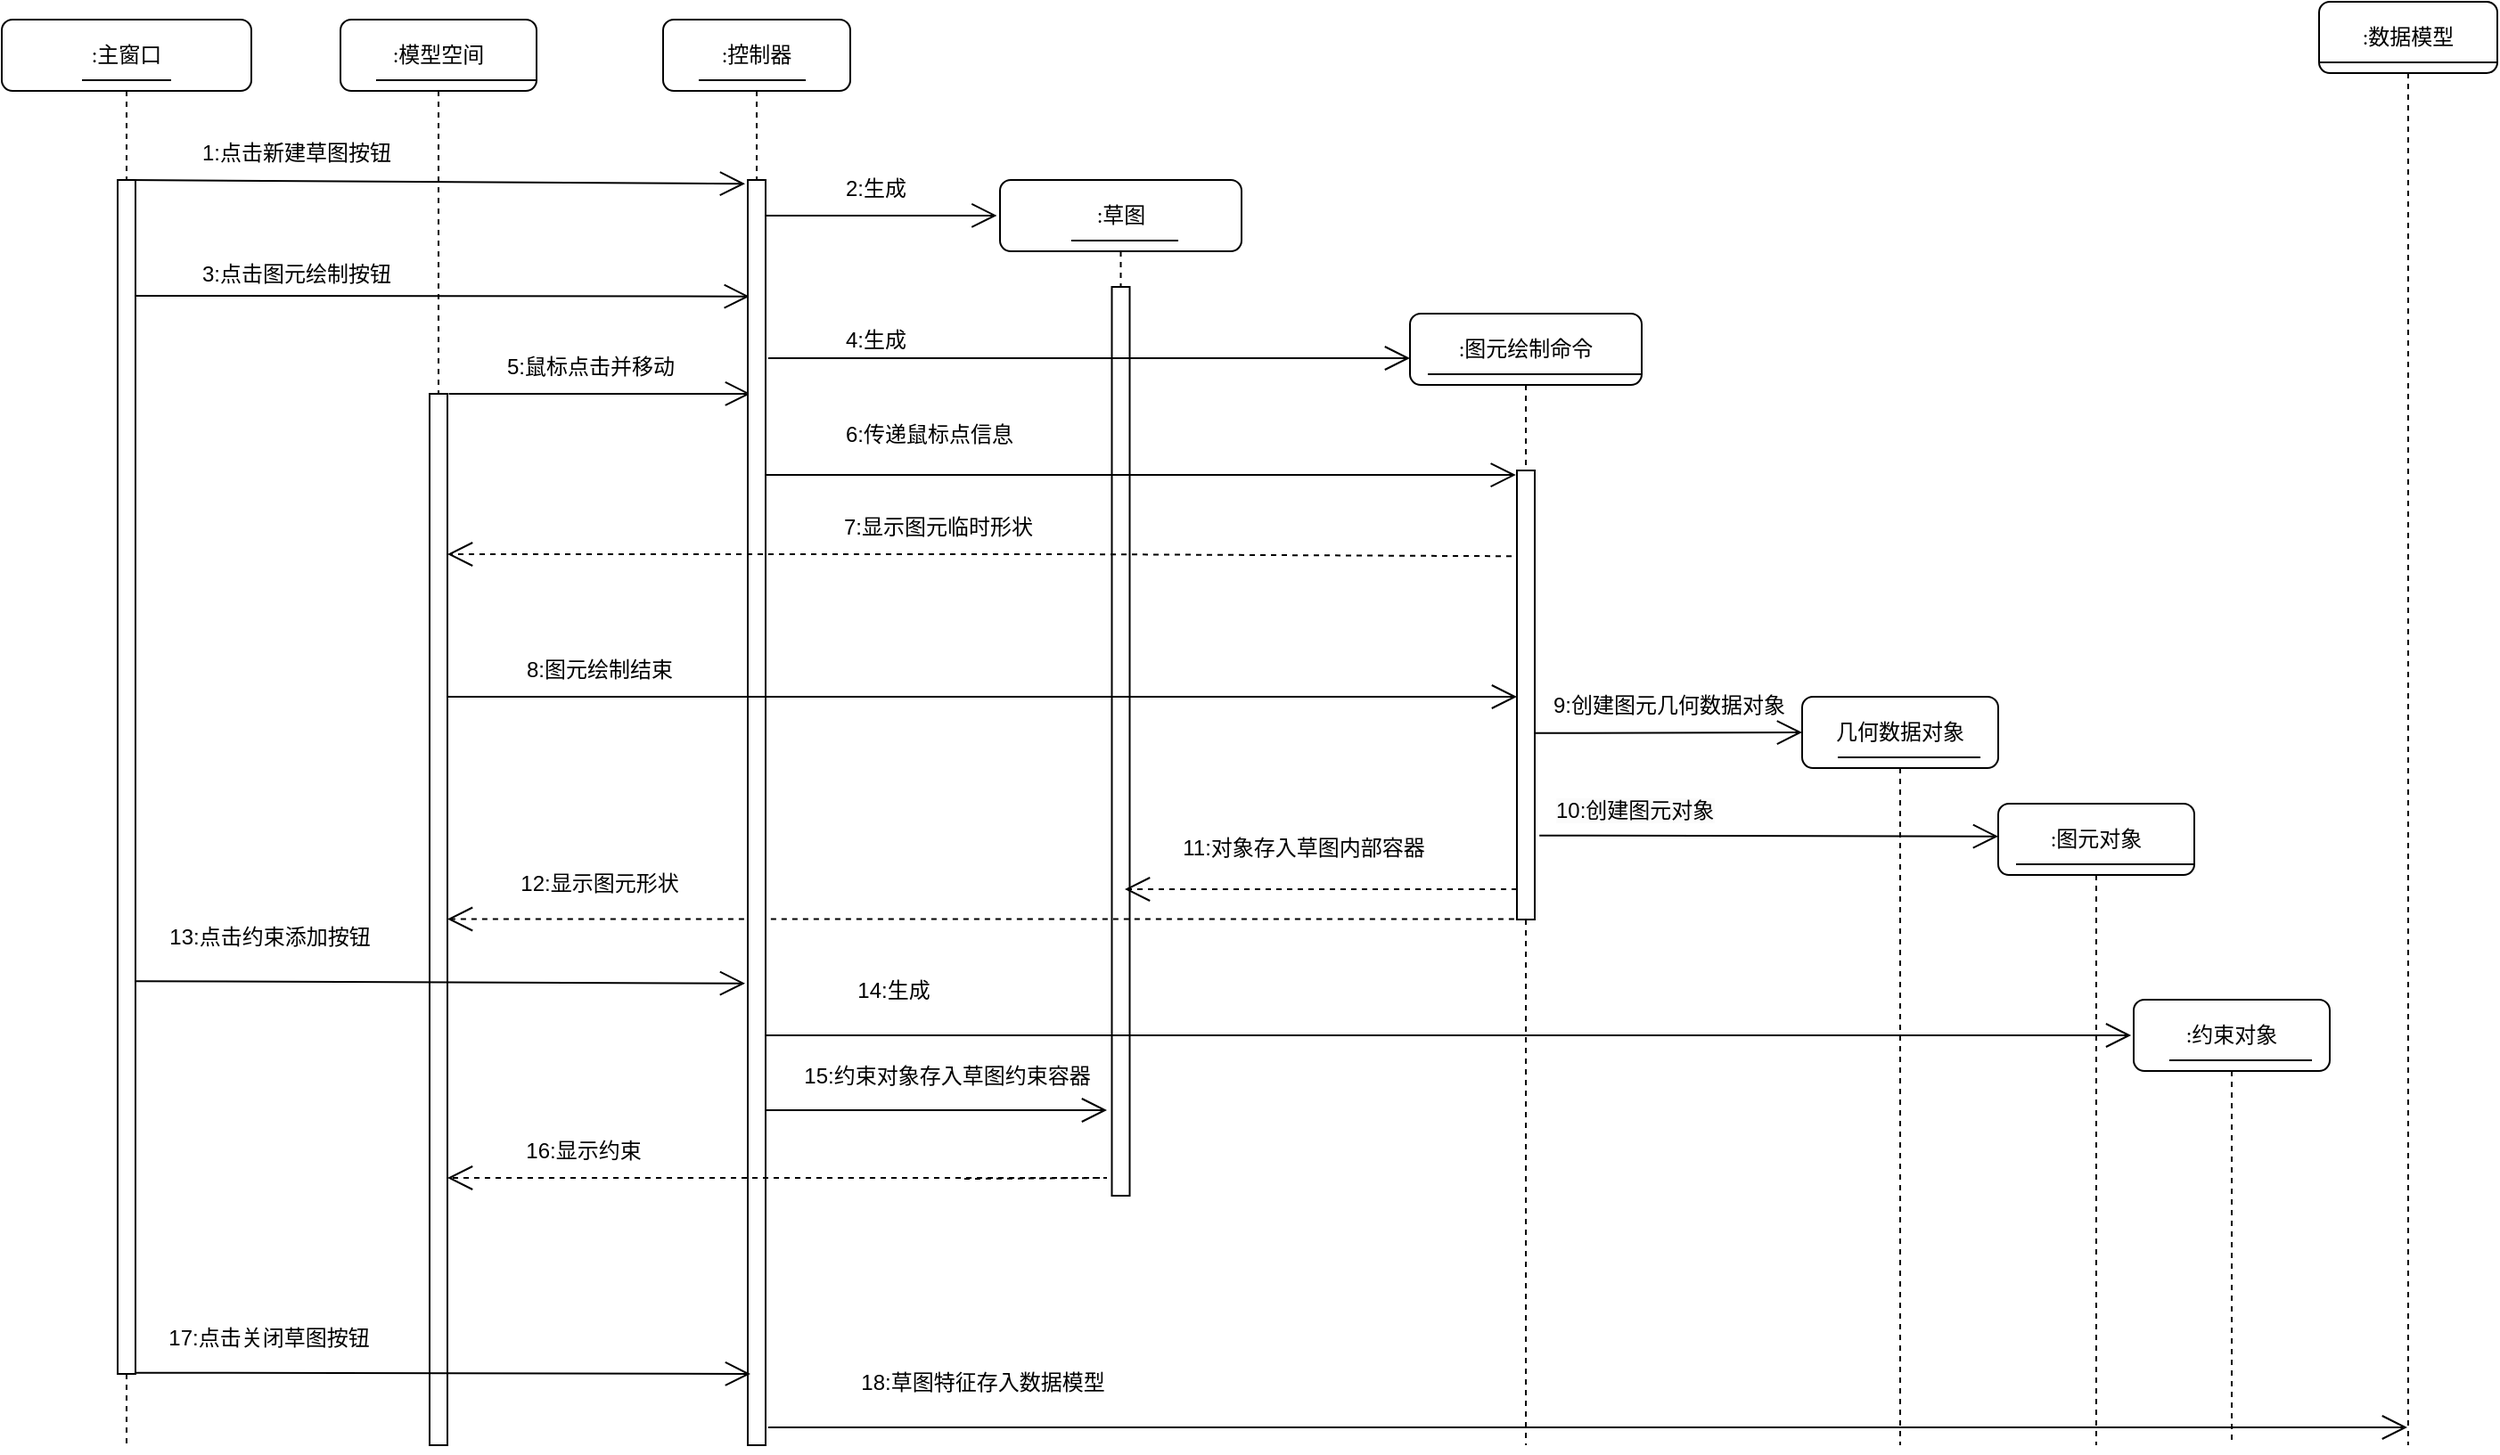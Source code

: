 <mxfile version="22.1.7" type="github">
  <diagram name="第 1 页" id="pxupF_m19sK6GDL_rKMm">
    <mxGraphModel dx="1905" dy="485" grid="1" gridSize="10" guides="1" tooltips="1" connect="1" arrows="1" fold="1" page="1" pageScale="1" pageWidth="827" pageHeight="1169" math="0" shadow="0">
      <root>
        <mxCell id="0" />
        <mxCell id="1" parent="0" />
        <mxCell id="zHRK3XGYiJXSnVPbU2CI-1" value=":模型空间" style="shape=umlLifeline;perimeter=lifelinePerimeter;whiteSpace=wrap;html=1;container=1;collapsible=0;recursiveResize=0;outlineConnect=0;rounded=1;shadow=0;comic=0;labelBackgroundColor=none;strokeWidth=1;fontFamily=Verdana;fontSize=12;align=center;" parent="1" vertex="1">
          <mxGeometry x="180" y="80" width="110" height="800" as="geometry" />
        </mxCell>
        <mxCell id="zHRK3XGYiJXSnVPbU2CI-2" value="" style="html=1;points=[];perimeter=orthogonalPerimeter;rounded=0;shadow=0;comic=0;labelBackgroundColor=none;strokeWidth=1;fontFamily=Verdana;fontSize=12;align=center;" parent="zHRK3XGYiJXSnVPbU2CI-1" vertex="1">
          <mxGeometry x="50" y="210" width="10" height="590" as="geometry" />
        </mxCell>
        <mxCell id="zHRK3XGYiJXSnVPbU2CI-3" value="" style="line;strokeWidth=1;fillColor=none;align=left;verticalAlign=middle;spacingTop=-1;spacingLeft=3;spacingRight=3;rotatable=0;labelPosition=right;points=[];portConstraint=eastwest;strokeColor=inherit;" parent="zHRK3XGYiJXSnVPbU2CI-1" vertex="1">
          <mxGeometry x="20" y="30" width="90" height="8" as="geometry" />
        </mxCell>
        <mxCell id="zHRK3XGYiJXSnVPbU2CI-4" value=":草图" style="shape=umlLifeline;perimeter=lifelinePerimeter;whiteSpace=wrap;html=1;container=1;collapsible=0;recursiveResize=0;outlineConnect=0;rounded=1;shadow=0;comic=0;labelBackgroundColor=none;strokeWidth=1;fontFamily=Verdana;fontSize=12;align=center;" parent="1" vertex="1">
          <mxGeometry x="550" y="170" width="135.5" height="570" as="geometry" />
        </mxCell>
        <mxCell id="zHRK3XGYiJXSnVPbU2CI-5" value="" style="html=1;points=[];perimeter=orthogonalPerimeter;rounded=0;shadow=0;comic=0;labelBackgroundColor=none;strokeWidth=1;fontFamily=Verdana;fontSize=12;align=center;" parent="zHRK3XGYiJXSnVPbU2CI-4" vertex="1">
          <mxGeometry x="62.75" y="60" width="10" height="510" as="geometry" />
        </mxCell>
        <mxCell id="zHRK3XGYiJXSnVPbU2CI-8" value="" style="line;strokeWidth=1;fillColor=none;align=left;verticalAlign=middle;spacingTop=-1;spacingLeft=3;spacingRight=3;rotatable=0;labelPosition=right;points=[];portConstraint=eastwest;strokeColor=inherit;" parent="zHRK3XGYiJXSnVPbU2CI-4" vertex="1">
          <mxGeometry x="40" y="30" width="60" height="8" as="geometry" />
        </mxCell>
        <mxCell id="zHRK3XGYiJXSnVPbU2CI-9" value=":图元绘制命令" style="shape=umlLifeline;perimeter=lifelinePerimeter;whiteSpace=wrap;html=1;container=1;collapsible=0;recursiveResize=0;outlineConnect=0;rounded=1;shadow=0;comic=0;labelBackgroundColor=none;strokeWidth=1;fontFamily=Verdana;fontSize=12;align=center;" parent="1" vertex="1">
          <mxGeometry x="780" y="245" width="130" height="635" as="geometry" />
        </mxCell>
        <mxCell id="zHRK3XGYiJXSnVPbU2CI-14" value="" style="line;strokeWidth=1;fillColor=none;align=left;verticalAlign=middle;spacingTop=-1;spacingLeft=3;spacingRight=3;rotatable=0;labelPosition=right;points=[];portConstraint=eastwest;strokeColor=inherit;" parent="zHRK3XGYiJXSnVPbU2CI-9" vertex="1">
          <mxGeometry x="10" y="30" width="120" height="8" as="geometry" />
        </mxCell>
        <mxCell id="zHRK3XGYiJXSnVPbU2CI-59" value="" style="html=1;points=[];perimeter=orthogonalPerimeter;rounded=0;shadow=0;comic=0;labelBackgroundColor=none;strokeWidth=1;fontFamily=Verdana;fontSize=12;align=center;" parent="zHRK3XGYiJXSnVPbU2CI-9" vertex="1">
          <mxGeometry x="60" y="88" width="10" height="252" as="geometry" />
        </mxCell>
        <mxCell id="zHRK3XGYiJXSnVPbU2CI-105" value="" style="endArrow=open;endFill=1;endSize=12;html=1;rounded=0;dashed=1;" parent="zHRK3XGYiJXSnVPbU2CI-9" edge="1">
          <mxGeometry width="160" relative="1" as="geometry">
            <mxPoint x="60" y="323" as="sourcePoint" />
            <mxPoint x="-160" y="323" as="targetPoint" />
            <Array as="points" />
          </mxGeometry>
        </mxCell>
        <mxCell id="zHRK3XGYiJXSnVPbU2CI-16" value=":数据模型" style="shape=umlLifeline;perimeter=lifelinePerimeter;whiteSpace=wrap;html=1;container=1;collapsible=0;recursiveResize=0;outlineConnect=0;rounded=1;shadow=0;comic=0;labelBackgroundColor=none;strokeWidth=1;fontFamily=Verdana;fontSize=12;align=center;" parent="1" vertex="1">
          <mxGeometry x="1290" y="70" width="100" height="810" as="geometry" />
        </mxCell>
        <mxCell id="zHRK3XGYiJXSnVPbU2CI-19" value="" style="line;strokeWidth=1;fillColor=none;align=left;verticalAlign=middle;spacingTop=-1;spacingLeft=3;spacingRight=3;rotatable=0;labelPosition=right;points=[];portConstraint=eastwest;strokeColor=inherit;" parent="zHRK3XGYiJXSnVPbU2CI-16" vertex="1">
          <mxGeometry y="30" width="100" height="8" as="geometry" />
        </mxCell>
        <mxCell id="zHRK3XGYiJXSnVPbU2CI-20" value=":主窗口" style="shape=umlLifeline;perimeter=lifelinePerimeter;whiteSpace=wrap;html=1;container=1;collapsible=0;recursiveResize=0;outlineConnect=0;rounded=1;shadow=0;comic=0;labelBackgroundColor=none;strokeWidth=1;fontFamily=Verdana;fontSize=12;align=center;" parent="1" vertex="1">
          <mxGeometry x="-10" y="80" width="140" height="800" as="geometry" />
        </mxCell>
        <mxCell id="zHRK3XGYiJXSnVPbU2CI-21" value="" style="html=1;points=[];perimeter=orthogonalPerimeter;rounded=0;shadow=0;comic=0;labelBackgroundColor=none;strokeWidth=1;fontFamily=Verdana;fontSize=12;align=center;" parent="zHRK3XGYiJXSnVPbU2CI-20" vertex="1">
          <mxGeometry x="65" y="90" width="10" height="670" as="geometry" />
        </mxCell>
        <mxCell id="zHRK3XGYiJXSnVPbU2CI-22" value="" style="line;strokeWidth=1;fillColor=none;align=left;verticalAlign=middle;spacingTop=-1;spacingLeft=3;spacingRight=3;rotatable=0;labelPosition=right;points=[];portConstraint=eastwest;strokeColor=inherit;" parent="zHRK3XGYiJXSnVPbU2CI-20" vertex="1">
          <mxGeometry x="45" y="30" width="50" height="8" as="geometry" />
        </mxCell>
        <mxCell id="zHRK3XGYiJXSnVPbU2CI-35" value="" style="endArrow=open;endFill=1;endSize=12;html=1;rounded=0;entryX=-0.15;entryY=0.003;entryDx=0;entryDy=0;entryPerimeter=0;exitX=0.5;exitY=0;exitDx=0;exitDy=0;exitPerimeter=0;" parent="1" source="zHRK3XGYiJXSnVPbU2CI-21" target="zHRK3XGYiJXSnVPbU2CI-87" edge="1">
          <mxGeometry width="160" relative="1" as="geometry">
            <mxPoint x="70" y="160" as="sourcePoint" />
            <mxPoint x="190" y="280" as="targetPoint" />
          </mxGeometry>
        </mxCell>
        <mxCell id="zHRK3XGYiJXSnVPbU2CI-39" value="3:点击图元绘制按钮" style="text;html=1;align=center;verticalAlign=middle;resizable=0;points=[];autosize=1;strokeColor=none;fillColor=none;" parent="1" vertex="1">
          <mxGeometry x="90" y="208" width="130" height="30" as="geometry" />
        </mxCell>
        <mxCell id="zHRK3XGYiJXSnVPbU2CI-58" value="" style="endArrow=open;endFill=1;endSize=12;html=1;rounded=0;entryX=0.09;entryY=0.092;entryDx=0;entryDy=0;entryPerimeter=0;exitX=0.96;exitY=0.097;exitDx=0;exitDy=0;exitPerimeter=0;" parent="1" source="zHRK3XGYiJXSnVPbU2CI-21" target="zHRK3XGYiJXSnVPbU2CI-87" edge="1">
          <mxGeometry width="160" relative="1" as="geometry">
            <mxPoint x="70" y="235" as="sourcePoint" />
            <mxPoint x="400" y="190" as="targetPoint" />
          </mxGeometry>
        </mxCell>
        <mxCell id="zHRK3XGYiJXSnVPbU2CI-60" value="" style="endArrow=open;endFill=1;endSize=12;html=1;rounded=0;exitX=1.08;exitY=0;exitDx=0;exitDy=0;exitPerimeter=0;entryX=0.15;entryY=0.169;entryDx=0;entryDy=0;entryPerimeter=0;" parent="1" source="zHRK3XGYiJXSnVPbU2CI-2" target="zHRK3XGYiJXSnVPbU2CI-87" edge="1">
          <mxGeometry width="160" relative="1" as="geometry">
            <mxPoint x="320" y="310" as="sourcePoint" />
            <mxPoint x="359" y="363" as="targetPoint" />
          </mxGeometry>
        </mxCell>
        <mxCell id="zHRK3XGYiJXSnVPbU2CI-42" value="9:创建图元几何数据对象" style="text;html=1;align=center;verticalAlign=middle;resizable=0;points=[];autosize=1;strokeColor=none;fillColor=none;" parent="1" vertex="1">
          <mxGeometry x="850" y="450" width="150" height="30" as="geometry" />
        </mxCell>
        <mxCell id="zHRK3XGYiJXSnVPbU2CI-41" value="8:图元绘制结束" style="text;html=1;align=center;verticalAlign=middle;resizable=0;points=[];autosize=1;strokeColor=none;fillColor=none;" parent="1" vertex="1">
          <mxGeometry x="270" y="430" width="110" height="30" as="geometry" />
        </mxCell>
        <mxCell id="zHRK3XGYiJXSnVPbU2CI-65" value=":图元对象" style="shape=umlLifeline;perimeter=lifelinePerimeter;whiteSpace=wrap;html=1;container=1;collapsible=0;recursiveResize=0;outlineConnect=0;rounded=1;shadow=0;comic=0;labelBackgroundColor=none;strokeWidth=1;fontFamily=Verdana;fontSize=12;align=center;" parent="1" vertex="1">
          <mxGeometry x="1110" y="520" width="110" height="360" as="geometry" />
        </mxCell>
        <mxCell id="zHRK3XGYiJXSnVPbU2CI-67" value="" style="line;strokeWidth=1;fillColor=none;align=left;verticalAlign=middle;spacingTop=-1;spacingLeft=3;spacingRight=3;rotatable=0;labelPosition=right;points=[];portConstraint=eastwest;strokeColor=inherit;" parent="zHRK3XGYiJXSnVPbU2CI-65" vertex="1">
          <mxGeometry x="10" y="30" width="100" height="8" as="geometry" />
        </mxCell>
        <mxCell id="zHRK3XGYiJXSnVPbU2CI-74" value="几何数据对象" style="shape=umlLifeline;perimeter=lifelinePerimeter;whiteSpace=wrap;html=1;container=1;collapsible=0;recursiveResize=0;outlineConnect=0;rounded=1;shadow=0;comic=0;labelBackgroundColor=none;strokeWidth=1;fontFamily=Verdana;fontSize=12;align=center;" parent="1" vertex="1">
          <mxGeometry x="1000" y="460" width="110" height="420" as="geometry" />
        </mxCell>
        <mxCell id="zHRK3XGYiJXSnVPbU2CI-75" value="" style="line;strokeWidth=1;fillColor=none;align=left;verticalAlign=middle;spacingTop=-1;spacingLeft=3;spacingRight=3;rotatable=0;labelPosition=right;points=[];portConstraint=eastwest;strokeColor=inherit;" parent="zHRK3XGYiJXSnVPbU2CI-74" vertex="1">
          <mxGeometry x="20" y="30" width="80" height="8" as="geometry" />
        </mxCell>
        <mxCell id="zHRK3XGYiJXSnVPbU2CI-77" value="" style="endArrow=open;endFill=1;endSize=12;html=1;rounded=0;exitX=-0.156;exitY=0.999;exitDx=0;exitDy=0;exitPerimeter=0;dashed=1;" parent="1" source="zHRK3XGYiJXSnVPbU2CI-59" target="zHRK3XGYiJXSnVPbU2CI-2" edge="1">
          <mxGeometry width="160" relative="1" as="geometry">
            <mxPoint x="728.0" y="558.792" as="sourcePoint" />
            <mxPoint x="320.0" y="562.6" as="targetPoint" />
            <Array as="points" />
          </mxGeometry>
        </mxCell>
        <mxCell id="zHRK3XGYiJXSnVPbU2CI-78" value="12:显示图元形状" style="text;html=1;align=center;verticalAlign=middle;resizable=0;points=[];autosize=1;strokeColor=none;fillColor=none;" parent="1" vertex="1">
          <mxGeometry x="270" y="550" width="110" height="30" as="geometry" />
        </mxCell>
        <mxCell id="zHRK3XGYiJXSnVPbU2CI-86" value=":控制器" style="shape=umlLifeline;perimeter=lifelinePerimeter;whiteSpace=wrap;html=1;container=1;collapsible=0;recursiveResize=0;outlineConnect=0;rounded=1;shadow=0;comic=0;labelBackgroundColor=none;strokeWidth=1;fontFamily=Verdana;fontSize=12;align=center;" parent="1" vertex="1">
          <mxGeometry x="361" y="80" width="105" height="800" as="geometry" />
        </mxCell>
        <mxCell id="zHRK3XGYiJXSnVPbU2CI-87" value="" style="html=1;points=[];perimeter=orthogonalPerimeter;rounded=0;shadow=0;comic=0;labelBackgroundColor=none;strokeWidth=1;fontFamily=Verdana;fontSize=12;align=center;" parent="zHRK3XGYiJXSnVPbU2CI-86" vertex="1">
          <mxGeometry x="47.5" y="90" width="10" height="710" as="geometry" />
        </mxCell>
        <mxCell id="zHRK3XGYiJXSnVPbU2CI-91" value="" style="line;strokeWidth=1;fillColor=none;align=left;verticalAlign=middle;spacingTop=-1;spacingLeft=3;spacingRight=3;rotatable=0;labelPosition=right;points=[];portConstraint=eastwest;strokeColor=inherit;" parent="zHRK3XGYiJXSnVPbU2CI-86" vertex="1">
          <mxGeometry x="20" y="30" width="60" height="8" as="geometry" />
        </mxCell>
        <mxCell id="zHRK3XGYiJXSnVPbU2CI-92" value="" style="endArrow=open;endFill=1;endSize=12;html=1;rounded=0;entryX=-0.013;entryY=0.035;entryDx=0;entryDy=0;entryPerimeter=0;" parent="zHRK3XGYiJXSnVPbU2CI-86" target="zHRK3XGYiJXSnVPbU2CI-4" edge="1">
          <mxGeometry width="160" relative="1" as="geometry">
            <mxPoint x="57.5" y="110" as="sourcePoint" />
            <mxPoint x="108" y="110" as="targetPoint" />
          </mxGeometry>
        </mxCell>
        <mxCell id="zHRK3XGYiJXSnVPbU2CI-109" value="" style="endArrow=open;endFill=1;endSize=12;html=1;rounded=0;entryX=-0.013;entryY=0.08;entryDx=0;entryDy=0;entryPerimeter=0;" parent="zHRK3XGYiJXSnVPbU2CI-86" target="zHRK3XGYiJXSnVPbU2CI-107" edge="1">
          <mxGeometry width="160" relative="1" as="geometry">
            <mxPoint x="57.5" y="570" as="sourcePoint" />
            <mxPoint x="1109" y="560" as="targetPoint" />
          </mxGeometry>
        </mxCell>
        <mxCell id="zHRK3XGYiJXSnVPbU2CI-112" value="" style="endArrow=open;endFill=1;endSize=12;html=1;rounded=0;" parent="zHRK3XGYiJXSnVPbU2CI-86" edge="1">
          <mxGeometry width="160" relative="1" as="geometry">
            <mxPoint x="57.5" y="612" as="sourcePoint" />
            <mxPoint x="249" y="612" as="targetPoint" />
          </mxGeometry>
        </mxCell>
        <mxCell id="zHRK3XGYiJXSnVPbU2CI-98" value="4:生成" style="text;html=1;align=center;verticalAlign=middle;resizable=0;points=[];autosize=1;strokeColor=none;fillColor=none;" parent="1" vertex="1">
          <mxGeometry x="450" y="245" width="60" height="30" as="geometry" />
        </mxCell>
        <mxCell id="zHRK3XGYiJXSnVPbU2CI-61" value="" style="endArrow=open;endFill=1;endSize=12;html=1;rounded=0;exitX=-0.3;exitY=0.191;exitDx=0;exitDy=0;exitPerimeter=0;dashed=1;" parent="1" source="zHRK3XGYiJXSnVPbU2CI-59" edge="1">
          <mxGeometry width="160" relative="1" as="geometry">
            <mxPoint x="745" y="380" as="sourcePoint" />
            <mxPoint x="240" y="380" as="targetPoint" />
            <Array as="points">
              <mxPoint x="590" y="380" />
            </Array>
          </mxGeometry>
        </mxCell>
        <mxCell id="zHRK3XGYiJXSnVPbU2CI-63" value="7:显示图元临时形状" style="text;html=1;align=center;verticalAlign=middle;resizable=0;points=[];autosize=1;strokeColor=none;fillColor=none;" parent="1" vertex="1">
          <mxGeometry x="450" y="350" width="130" height="30" as="geometry" />
        </mxCell>
        <mxCell id="zHRK3XGYiJXSnVPbU2CI-107" value=":约束对象" style="shape=umlLifeline;perimeter=lifelinePerimeter;whiteSpace=wrap;html=1;container=1;collapsible=0;recursiveResize=0;outlineConnect=0;rounded=1;shadow=0;comic=0;labelBackgroundColor=none;strokeWidth=1;fontFamily=Verdana;fontSize=12;align=center;" parent="1" vertex="1">
          <mxGeometry x="1186" y="630" width="110" height="250" as="geometry" />
        </mxCell>
        <mxCell id="zHRK3XGYiJXSnVPbU2CI-108" value="" style="line;strokeWidth=1;fillColor=none;align=left;verticalAlign=middle;spacingTop=-1;spacingLeft=3;spacingRight=3;rotatable=0;labelPosition=right;points=[];portConstraint=eastwest;strokeColor=inherit;" parent="zHRK3XGYiJXSnVPbU2CI-107" vertex="1">
          <mxGeometry x="20" y="30" width="80" height="8" as="geometry" />
        </mxCell>
        <mxCell id="zHRK3XGYiJXSnVPbU2CI-110" value="14:生成" style="text;html=1;align=center;verticalAlign=middle;resizable=0;points=[];autosize=1;strokeColor=none;fillColor=none;" parent="1" vertex="1">
          <mxGeometry x="460" y="610" width="60" height="30" as="geometry" />
        </mxCell>
        <mxCell id="zHRK3XGYiJXSnVPbU2CI-117" value="" style="endArrow=open;endFill=1;endSize=12;html=1;rounded=0;dashed=1;" parent="1" edge="1">
          <mxGeometry width="160" relative="1" as="geometry">
            <mxPoint x="530" y="730.5" as="sourcePoint" />
            <mxPoint x="240" y="730" as="targetPoint" />
            <Array as="points">
              <mxPoint x="610" y="730" />
            </Array>
          </mxGeometry>
        </mxCell>
        <mxCell id="zHRK3XGYiJXSnVPbU2CI-118" value="16:显示约束" style="text;html=1;align=center;verticalAlign=middle;resizable=0;points=[];autosize=1;strokeColor=none;fillColor=none;" parent="1" vertex="1">
          <mxGeometry x="271" y="700" width="90" height="30" as="geometry" />
        </mxCell>
        <mxCell id="zHRK3XGYiJXSnVPbU2CI-121" value="18:草图特征存入数据模型" style="text;html=1;align=center;verticalAlign=middle;resizable=0;points=[];autosize=1;strokeColor=none;fillColor=none;" parent="1" vertex="1">
          <mxGeometry x="460" y="830" width="160" height="30" as="geometry" />
        </mxCell>
        <mxCell id="zHRK3XGYiJXSnVPbU2CI-36" value="1:点击新建草图按钮" style="text;html=1;align=center;verticalAlign=middle;resizable=0;points=[];autosize=1;strokeColor=none;fillColor=none;" parent="1" vertex="1">
          <mxGeometry x="90" y="140" width="130" height="30" as="geometry" />
        </mxCell>
        <mxCell id="zHRK3XGYiJXSnVPbU2CI-93" value="2:生成" style="text;html=1;align=center;verticalAlign=middle;resizable=0;points=[];autosize=1;strokeColor=none;fillColor=none;" parent="1" vertex="1">
          <mxGeometry x="450" y="160" width="60" height="30" as="geometry" />
        </mxCell>
        <mxCell id="zHRK3XGYiJXSnVPbU2CI-96" value="" style="endArrow=open;endFill=1;endSize=12;html=1;rounded=0;" parent="1" edge="1">
          <mxGeometry width="160" relative="1" as="geometry">
            <mxPoint x="420" y="270" as="sourcePoint" />
            <mxPoint x="780" y="270" as="targetPoint" />
          </mxGeometry>
        </mxCell>
        <mxCell id="Ojc-O68Cv-DJpuqxMeqM-2" value="5:鼠标点击并移动" style="text;html=1;align=center;verticalAlign=middle;resizable=0;points=[];autosize=1;strokeColor=none;fillColor=none;" parent="1" vertex="1">
          <mxGeometry x="260" y="260" width="120" height="30" as="geometry" />
        </mxCell>
        <mxCell id="zHRK3XGYiJXSnVPbU2CI-99" value="" style="endArrow=open;endFill=1;endSize=12;html=1;rounded=0;entryX=-0.06;entryY=0.01;entryDx=0;entryDy=0;entryPerimeter=0;" parent="1" source="zHRK3XGYiJXSnVPbU2CI-87" target="zHRK3XGYiJXSnVPbU2CI-59" edge="1">
          <mxGeometry width="160" relative="1" as="geometry">
            <mxPoint x="490" y="340" as="sourcePoint" />
            <mxPoint x="692.5" y="340" as="targetPoint" />
          </mxGeometry>
        </mxCell>
        <mxCell id="zHRK3XGYiJXSnVPbU2CI-100" value="6:传递鼠标点信息" style="text;html=1;align=center;verticalAlign=middle;resizable=0;points=[];autosize=1;strokeColor=none;fillColor=none;" parent="1" vertex="1">
          <mxGeometry x="450" y="298" width="120" height="30" as="geometry" />
        </mxCell>
        <mxCell id="zHRK3XGYiJXSnVPbU2CI-73" value="" style="endArrow=open;endFill=1;endSize=12;html=1;rounded=0;entryX=0;entryY=0.051;entryDx=0;entryDy=0;entryPerimeter=0;exitX=1.26;exitY=0.813;exitDx=0;exitDy=0;exitPerimeter=0;" parent="1" source="zHRK3XGYiJXSnVPbU2CI-59" target="zHRK3XGYiJXSnVPbU2CI-65" edge="1">
          <mxGeometry width="160" relative="1" as="geometry">
            <mxPoint x="850" y="531" as="sourcePoint" />
            <mxPoint x="890" y="525" as="targetPoint" />
          </mxGeometry>
        </mxCell>
        <mxCell id="zHRK3XGYiJXSnVPbU2CI-120" value="" style="endArrow=open;endFill=1;endSize=12;html=1;rounded=0;" parent="1" target="zHRK3XGYiJXSnVPbU2CI-16" edge="1">
          <mxGeometry width="160" relative="1" as="geometry">
            <mxPoint x="420" y="870" as="sourcePoint" />
            <mxPoint x="436" y="860" as="targetPoint" />
          </mxGeometry>
        </mxCell>
        <mxCell id="Ojc-O68Cv-DJpuqxMeqM-4" value="" style="endArrow=open;endFill=1;endSize=12;html=1;rounded=0;exitX=1.04;exitY=0.999;exitDx=0;exitDy=0;exitPerimeter=0;" parent="1" source="zHRK3XGYiJXSnVPbU2CI-21" edge="1">
          <mxGeometry width="160" relative="1" as="geometry">
            <mxPoint x="80" y="930" as="sourcePoint" />
            <mxPoint x="410" y="840" as="targetPoint" />
          </mxGeometry>
        </mxCell>
        <mxCell id="zHRK3XGYiJXSnVPbU2CI-64" value="" style="endArrow=open;endFill=1;endSize=12;html=1;rounded=0;" parent="1" edge="1">
          <mxGeometry width="160" relative="1" as="geometry">
            <mxPoint x="240" y="460" as="sourcePoint" />
            <mxPoint x="840" y="460" as="targetPoint" />
          </mxGeometry>
        </mxCell>
        <mxCell id="zHRK3XGYiJXSnVPbU2CI-104" value="" style="endArrow=open;endFill=1;endSize=12;html=1;rounded=0;entryX=-0.15;entryY=0.635;entryDx=0;entryDy=0;entryPerimeter=0;exitX=1.04;exitY=0.671;exitDx=0;exitDy=0;exitPerimeter=0;" parent="1" source="zHRK3XGYiJXSnVPbU2CI-21" target="zHRK3XGYiJXSnVPbU2CI-87" edge="1">
          <mxGeometry width="160" relative="1" as="geometry">
            <mxPoint x="80" y="620" as="sourcePoint" />
            <mxPoint x="316" y="620" as="targetPoint" />
          </mxGeometry>
        </mxCell>
        <mxCell id="zHRK3XGYiJXSnVPbU2CI-103" value="" style="endArrow=open;endFill=1;endSize=12;html=1;rounded=0;exitX=1.02;exitY=0.585;exitDx=0;exitDy=0;exitPerimeter=0;" parent="1" source="zHRK3XGYiJXSnVPbU2CI-59" edge="1">
          <mxGeometry width="160" relative="1" as="geometry">
            <mxPoint x="840" y="484.5" as="sourcePoint" />
            <mxPoint x="1000" y="480" as="targetPoint" />
          </mxGeometry>
        </mxCell>
        <mxCell id="zHRK3XGYiJXSnVPbU2CI-106" value="11:对象存入草图内部容器" style="text;html=1;align=center;verticalAlign=middle;resizable=0;points=[];autosize=1;strokeColor=none;fillColor=none;" parent="1" vertex="1">
          <mxGeometry x="640" y="530" width="160" height="30" as="geometry" />
        </mxCell>
        <mxCell id="Ojc-O68Cv-DJpuqxMeqM-7" value="&lt;span style=&quot;color: rgb(0, 0, 0); font-family: Helvetica; font-size: 12px; font-style: normal; font-variant-ligatures: normal; font-variant-caps: normal; font-weight: 400; letter-spacing: normal; orphans: 2; text-align: center; text-indent: 0px; text-transform: none; widows: 2; word-spacing: 0px; -webkit-text-stroke-width: 0px; background-color: rgb(251, 251, 251); text-decoration-thickness: initial; text-decoration-style: initial; text-decoration-color: initial; float: none; display: inline !important;&quot;&gt;10:创建图元对象&lt;/span&gt;" style="text;whiteSpace=wrap;html=1;" parent="1" vertex="1">
          <mxGeometry x="860" y="510" width="160" height="40" as="geometry" />
        </mxCell>
        <mxCell id="zHRK3XGYiJXSnVPbU2CI-113" value="15:约束对象存入草图约束容器" style="text;html=1;align=center;verticalAlign=middle;resizable=0;points=[];autosize=1;strokeColor=none;fillColor=none;" parent="1" vertex="1">
          <mxGeometry x="430" y="658" width="180" height="30" as="geometry" />
        </mxCell>
        <mxCell id="zHRK3XGYiJXSnVPbU2CI-45" value="13:点击约束添加按钮" style="text;html=1;align=center;verticalAlign=middle;resizable=0;points=[];autosize=1;strokeColor=none;fillColor=none;" parent="1" vertex="1">
          <mxGeometry x="70" y="580" width="140" height="30" as="geometry" />
        </mxCell>
        <mxCell id="zHRK3XGYiJXSnVPbU2CI-44" value="17:点击关闭草图按钮" style="text;html=1;strokeColor=none;fillColor=none;align=center;verticalAlign=middle;whiteSpace=wrap;rounded=0;" parent="1" vertex="1">
          <mxGeometry x="80" y="810" width="120" height="20" as="geometry" />
        </mxCell>
      </root>
    </mxGraphModel>
  </diagram>
</mxfile>
